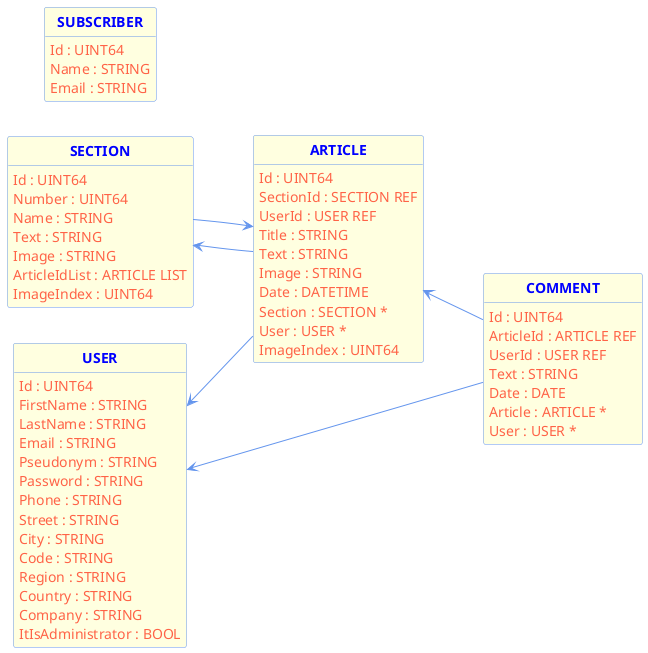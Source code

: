 @startuml
skinparam shadowing false
skinparam classAttributeIconSize 0
skinparam classAttributeFontColor tomato
skinparam classFontStyle bold
skinparam classFontColor blue
skinparam classBackgroundColor lightyellow
skinparam classBorderColor cornflowerblue
skinparam arrowColor cornflowerblue
hide circle
hide methods
left to right direction

class SECTION {
    Id : UINT64
    Number : UINT64
    Name : STRING
    Text : STRING
    Image : STRING
    ArticleIdList : ARTICLE LIST
    ImageIndex : UINT64
}

class USER {
    Id : UINT64
    FirstName : STRING
    LastName : STRING
    Email : STRING
    Pseudonym : STRING
    Password : STRING
    Phone : STRING
    Street : STRING
    City : STRING
    Code : STRING
    Region : STRING
    Country : STRING
    Company : STRING
    ItIsAdministrator : BOOL
}

class ARTICLE {
    Id : UINT64
    SectionId : SECTION REF
    UserId : USER REF
    Title : STRING
    Text : STRING
    Image : STRING
    Date : DATETIME
    Section : SECTION *
    User : USER *
    ImageIndex : UINT64
}

class COMMENT {
    Id : UINT64
    ArticleId : ARTICLE REF
    UserId : USER REF
    Text : STRING
    Date : DATE
    Article : ARTICLE *
    User : USER *
}

class SUBSCRIBER {
    Id : UINT64
    Name : STRING
    Email : STRING
}

ARTICLE <-- SECTION

SECTION <-- ARTICLE

USER <-- ARTICLE

ARTICLE <-- COMMENT

USER <-- COMMENT

@enduml
